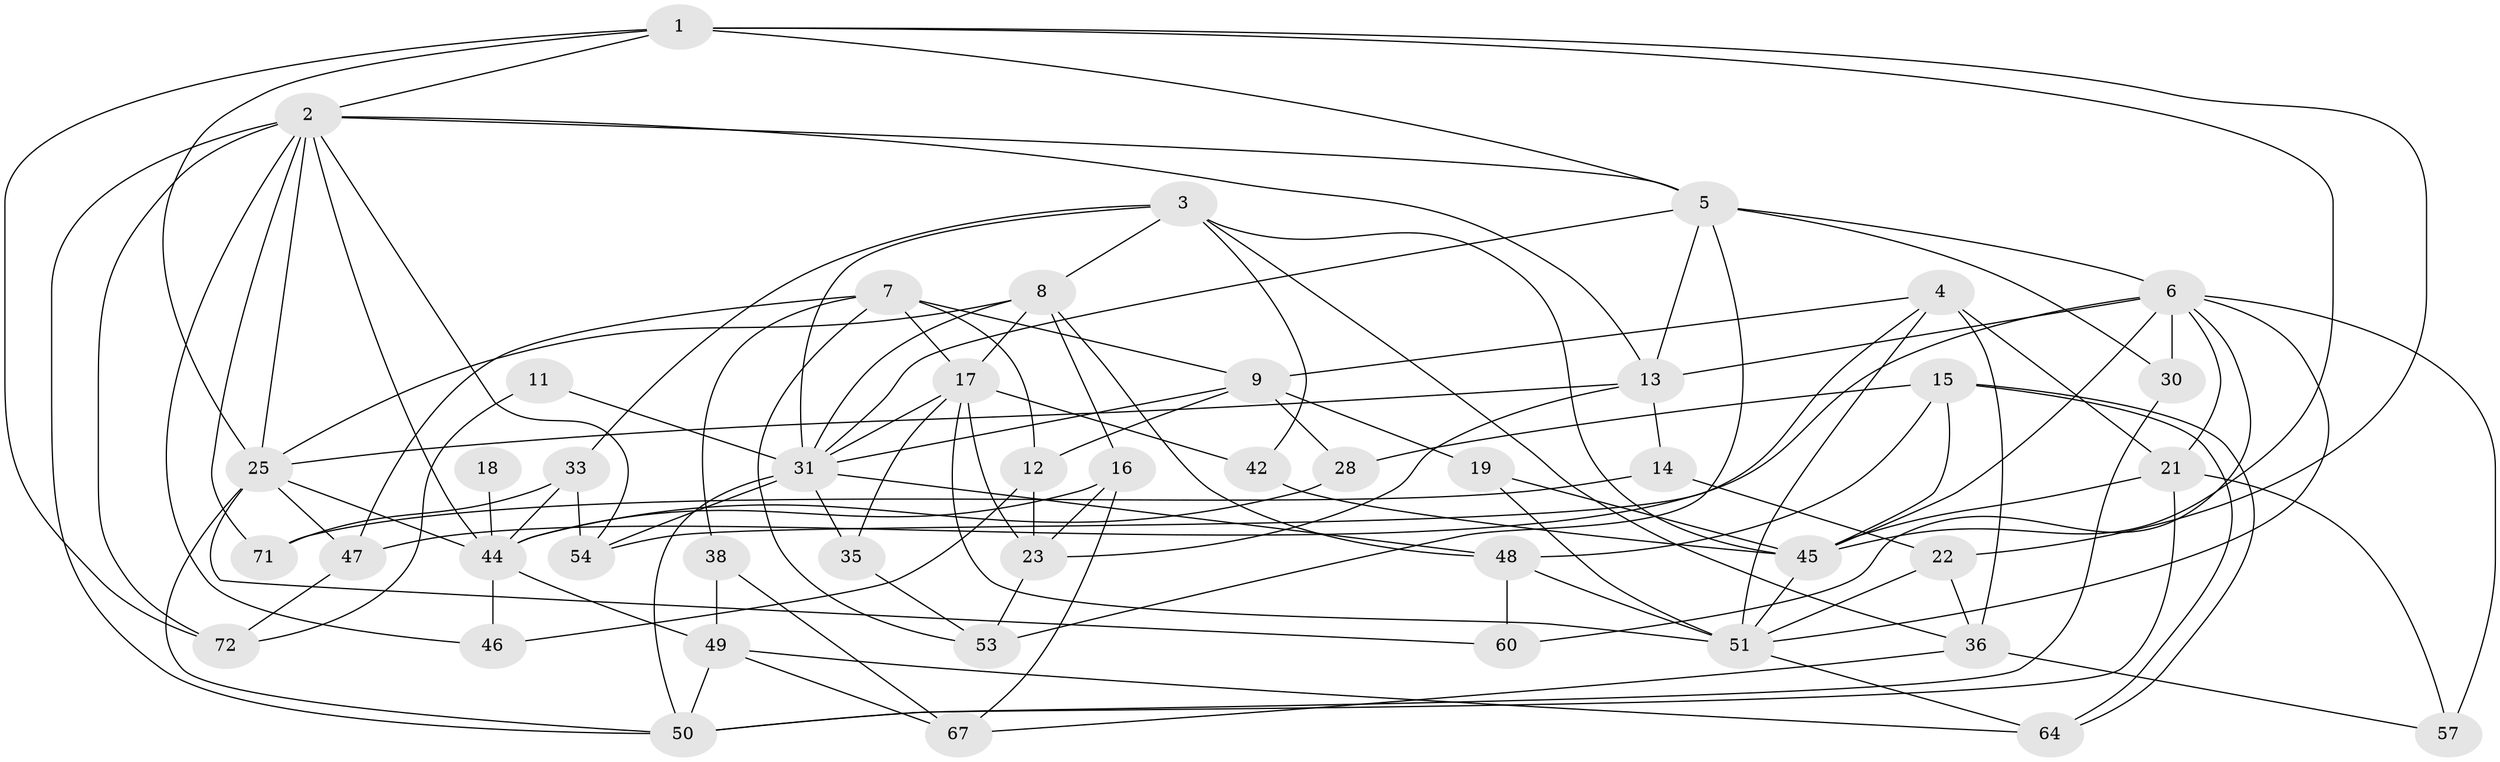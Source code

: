 // Generated by graph-tools (version 1.1) at 2025/24/03/03/25 07:24:03]
// undirected, 46 vertices, 114 edges
graph export_dot {
graph [start="1"]
  node [color=gray90,style=filled];
  1 [super="+24"];
  2 [super="+10"];
  3 [super="+43"];
  4 [super="+61"];
  5 [super="+20"];
  6 [super="+37"];
  7 [super="+40"];
  8 [super="+41"];
  9 [super="+65"];
  11;
  12 [super="+29"];
  13 [super="+52"];
  14;
  15 [super="+26"];
  16;
  17 [super="+58"];
  18;
  19 [super="+27"];
  21 [super="+32"];
  22;
  23 [super="+39"];
  25 [super="+66"];
  28;
  30;
  31 [super="+34"];
  33;
  35;
  36 [super="+69"];
  38;
  42;
  44 [super="+73"];
  45 [super="+62"];
  46;
  47 [super="+68"];
  48 [super="+55"];
  49 [super="+70"];
  50 [super="+59"];
  51 [super="+56"];
  53;
  54;
  57;
  60 [super="+63"];
  64;
  67;
  71;
  72;
  1 -- 72;
  1 -- 2;
  1 -- 5;
  1 -- 22;
  1 -- 45;
  1 -- 25;
  2 -- 5;
  2 -- 72;
  2 -- 13;
  2 -- 50;
  2 -- 54;
  2 -- 71;
  2 -- 25;
  2 -- 44;
  2 -- 46;
  3 -- 33;
  3 -- 31;
  3 -- 36;
  3 -- 8;
  3 -- 45;
  3 -- 42;
  4 -- 21;
  4 -- 36 [weight=2];
  4 -- 9;
  4 -- 51;
  4 -- 54;
  5 -- 13;
  5 -- 30;
  5 -- 53;
  5 -- 6;
  5 -- 31;
  6 -- 51;
  6 -- 30;
  6 -- 45;
  6 -- 47;
  6 -- 21;
  6 -- 57;
  6 -- 13;
  6 -- 60;
  7 -- 38;
  7 -- 53;
  7 -- 9;
  7 -- 17;
  7 -- 12;
  7 -- 47;
  8 -- 25;
  8 -- 16;
  8 -- 31;
  8 -- 17;
  8 -- 48;
  9 -- 12;
  9 -- 28;
  9 -- 19;
  9 -- 31;
  11 -- 72;
  11 -- 31;
  12 -- 23;
  12 -- 46;
  13 -- 14;
  13 -- 25;
  13 -- 23;
  14 -- 22;
  14 -- 71;
  15 -- 64;
  15 -- 64;
  15 -- 45;
  15 -- 28;
  15 -- 48;
  16 -- 23;
  16 -- 67;
  16 -- 44;
  17 -- 31;
  17 -- 35;
  17 -- 42;
  17 -- 51;
  17 -- 23;
  18 -- 44 [weight=2];
  19 -- 45;
  19 -- 51 [weight=2];
  21 -- 57;
  21 -- 45;
  21 -- 50;
  22 -- 51;
  22 -- 36;
  23 -- 53;
  25 -- 44;
  25 -- 50;
  25 -- 60;
  25 -- 47;
  28 -- 44;
  30 -- 50;
  31 -- 35;
  31 -- 48;
  31 -- 54;
  31 -- 50;
  33 -- 54;
  33 -- 71;
  33 -- 44;
  35 -- 53;
  36 -- 67;
  36 -- 57;
  38 -- 67;
  38 -- 49;
  42 -- 45;
  44 -- 46;
  44 -- 49 [weight=2];
  45 -- 51;
  47 -- 72;
  48 -- 51;
  48 -- 60;
  49 -- 50;
  49 -- 64;
  49 -- 67;
  51 -- 64;
}
